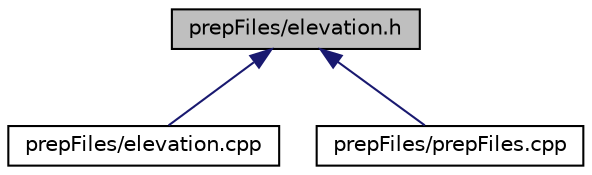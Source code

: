 digraph "prepFiles/elevation.h"
{
  edge [fontname="Helvetica",fontsize="10",labelfontname="Helvetica",labelfontsize="10"];
  node [fontname="Helvetica",fontsize="10",shape=record];
  Node3 [label="prepFiles/elevation.h",height=0.2,width=0.4,color="black", fillcolor="grey75", style="filled", fontcolor="black"];
  Node3 -> Node4 [dir="back",color="midnightblue",fontsize="10",style="solid",fontname="Helvetica"];
  Node4 [label="prepFiles/elevation.cpp",height=0.2,width=0.4,color="black", fillcolor="white", style="filled",URL="$elevation_8cpp.html"];
  Node3 -> Node5 [dir="back",color="midnightblue",fontsize="10",style="solid",fontname="Helvetica"];
  Node5 [label="prepFiles/prepFiles.cpp",height=0.2,width=0.4,color="black", fillcolor="white", style="filled",URL="$prep_files_8cpp.html"];
}
